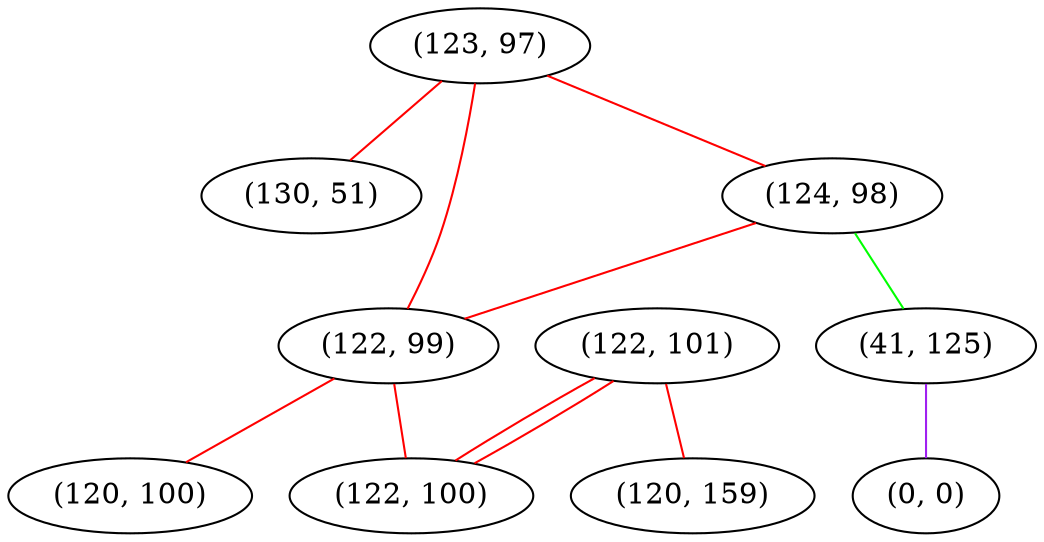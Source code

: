 graph "" {
"(123, 97)";
"(130, 51)";
"(124, 98)";
"(122, 99)";
"(120, 100)";
"(41, 125)";
"(122, 101)";
"(0, 0)";
"(122, 100)";
"(120, 159)";
"(123, 97)" -- "(124, 98)"  [color=red, key=0, weight=1];
"(123, 97)" -- "(122, 99)"  [color=red, key=0, weight=1];
"(123, 97)" -- "(130, 51)"  [color=red, key=0, weight=1];
"(124, 98)" -- "(41, 125)"  [color=green, key=0, weight=2];
"(124, 98)" -- "(122, 99)"  [color=red, key=0, weight=1];
"(122, 99)" -- "(122, 100)"  [color=red, key=0, weight=1];
"(122, 99)" -- "(120, 100)"  [color=red, key=0, weight=1];
"(41, 125)" -- "(0, 0)"  [color=purple, key=0, weight=4];
"(122, 101)" -- "(122, 100)"  [color=red, key=0, weight=1];
"(122, 101)" -- "(122, 100)"  [color=red, key=1, weight=1];
"(122, 101)" -- "(120, 159)"  [color=red, key=0, weight=1];
}
